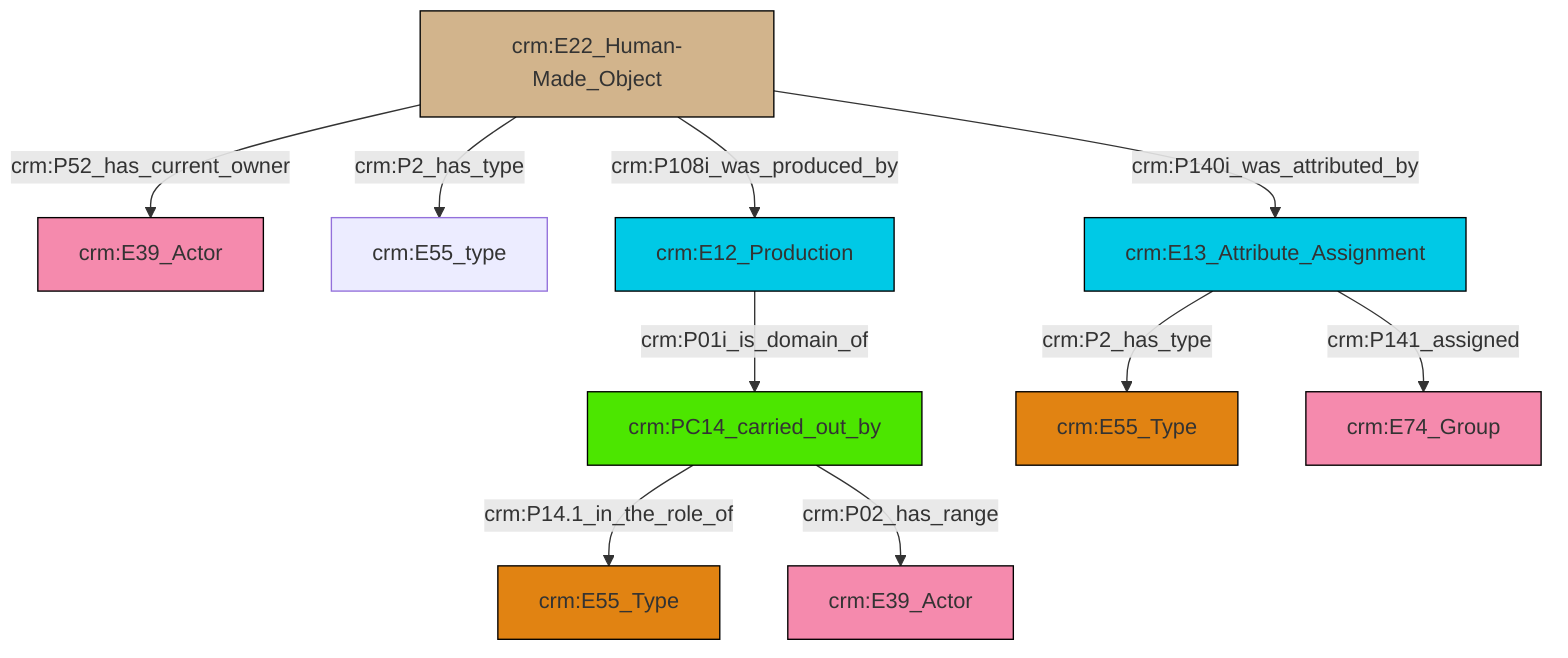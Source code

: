 graph TD
classDef Literal fill:#f2f2f2,stroke:#000000;
classDef CRM_Entity fill:#FFFFFF,stroke:#000000;
classDef Temporal_Entity fill:#00C9E6, stroke:#000000;
classDef Type fill:#E18312, stroke:#000000;
classDef Time-Span fill:#2C9C91, stroke:#000000;
classDef Appellation fill:#FFEB7F, stroke:#000000;
classDef Place fill:#008836, stroke:#000000;
classDef Persistent_Item fill:#B266B2, stroke:#000000;
classDef Conceptual_Object fill:#FFD700, stroke:#000000;
classDef Physical_Thing fill:#D2B48C, stroke:#000000;
classDef Actor fill:#f58aad, stroke:#000000;
classDef PC_Classes fill:#4ce600, stroke:#000000;
classDef Multi fill:#cccccc,stroke:#000000;

2["crm:PC14_carried_out_by"]:::PC_Classes -->|crm:P14.1_in_the_role_of| 3["crm:E55_Type"]:::Type
7["crm:E13_Attribute_Assignment"]:::Temporal_Entity -->|crm:P2_has_type| 8["crm:E55_Type"]:::Type
10["crm:E22_Human-Made_Object"]:::Physical_Thing -->|crm:P2_has_type| 5["crm:E55_type"]:::Default
11["crm:E12_Production"]:::Temporal_Entity -->|crm:P01i_is_domain_of| 2["crm:PC14_carried_out_by"]:::PC_Classes
10["crm:E22_Human-Made_Object"]:::Physical_Thing -->|crm:P108i_was_produced_by| 11["crm:E12_Production"]:::Temporal_Entity
10["crm:E22_Human-Made_Object"]:::Physical_Thing -->|crm:P52_has_current_owner| 0["crm:E39_Actor"]:::Actor
10["crm:E22_Human-Made_Object"]:::Physical_Thing -->|crm:P140i_was_attributed_by| 7["crm:E13_Attribute_Assignment"]:::Temporal_Entity
2["crm:PC14_carried_out_by"]:::PC_Classes -->|crm:P02_has_range| 15["crm:E39_Actor"]:::Actor
7["crm:E13_Attribute_Assignment"]:::Temporal_Entity -->|crm:P141_assigned| 12["crm:E74_Group"]:::Actor
